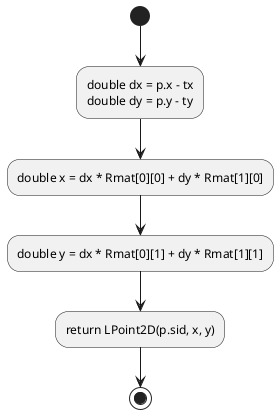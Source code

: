 @startuml

/'
    transform point p from global to local coordinate
    input: const LPoint2D &p
    return: LPoint2D
'/

(*) --> "double dx = p.x - tx\ndouble dy = p.y - ty"
--> "double x = dx * Rmat[0][0] + dy * Rmat[1][0]"
--> "double y = dx * Rmat[0][1] + dy * Rmat[1][1]"
--> "return LPoint2D(p.sid, x, y)"
--> (*)

@enduml